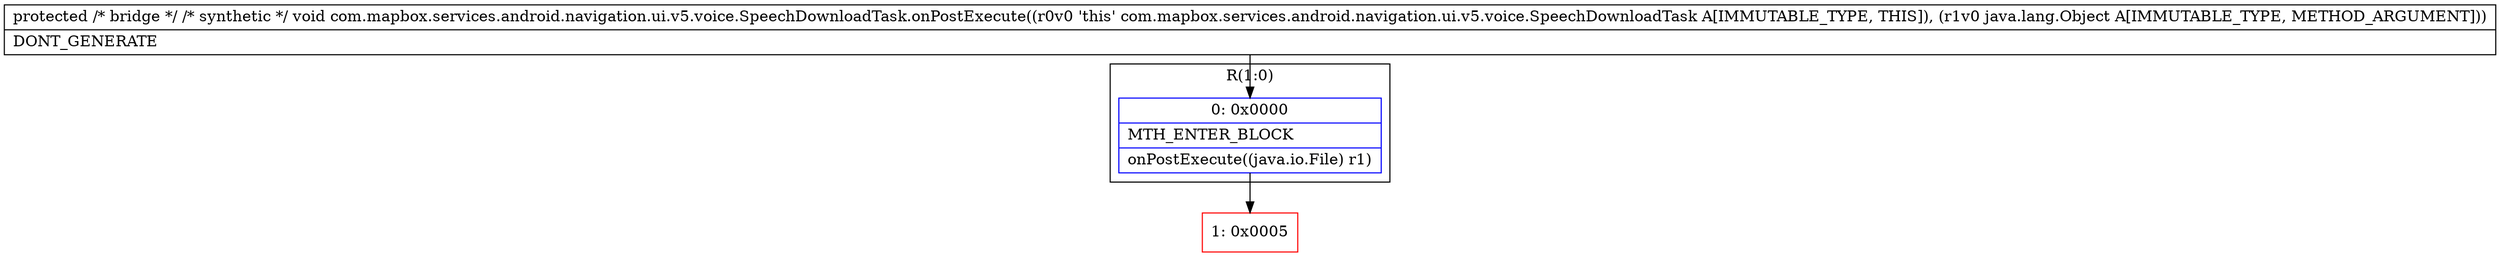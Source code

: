 digraph "CFG forcom.mapbox.services.android.navigation.ui.v5.voice.SpeechDownloadTask.onPostExecute(Ljava\/lang\/Object;)V" {
subgraph cluster_Region_297682795 {
label = "R(1:0)";
node [shape=record,color=blue];
Node_0 [shape=record,label="{0\:\ 0x0000|MTH_ENTER_BLOCK\l|onPostExecute((java.io.File) r1)\l}"];
}
Node_1 [shape=record,color=red,label="{1\:\ 0x0005}"];
MethodNode[shape=record,label="{protected \/* bridge *\/ \/* synthetic *\/ void com.mapbox.services.android.navigation.ui.v5.voice.SpeechDownloadTask.onPostExecute((r0v0 'this' com.mapbox.services.android.navigation.ui.v5.voice.SpeechDownloadTask A[IMMUTABLE_TYPE, THIS]), (r1v0 java.lang.Object A[IMMUTABLE_TYPE, METHOD_ARGUMENT]))  | DONT_GENERATE\l}"];
MethodNode -> Node_0;
Node_0 -> Node_1;
}

